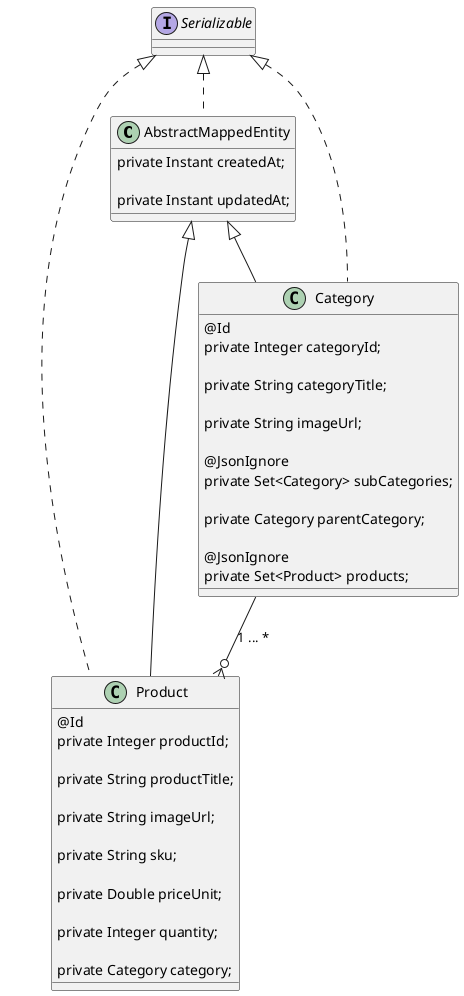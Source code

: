 @startuml

class AbstractMappedEntity implements Serializable {
    private Instant createdAt;

    private Instant updatedAt;
}

class Product extends AbstractMappedEntity implements Serializable {
    @Id
    private Integer productId;

    private String productTitle;

    private String imageUrl;

    private String sku;

    private Double priceUnit;

    private Integer quantity;

    private Category category;
}

class Category extends AbstractMappedEntity implements Serializable {
    @Id
    private Integer categoryId;

    private String categoryTitle;

    private String imageUrl;

    @JsonIgnore
    private Set<Category> subCategories;

    private Category parentCategory;

    @JsonIgnore
    private Set<Product> products;
}

Category --o{ Product : 1 ... *

@enduml
